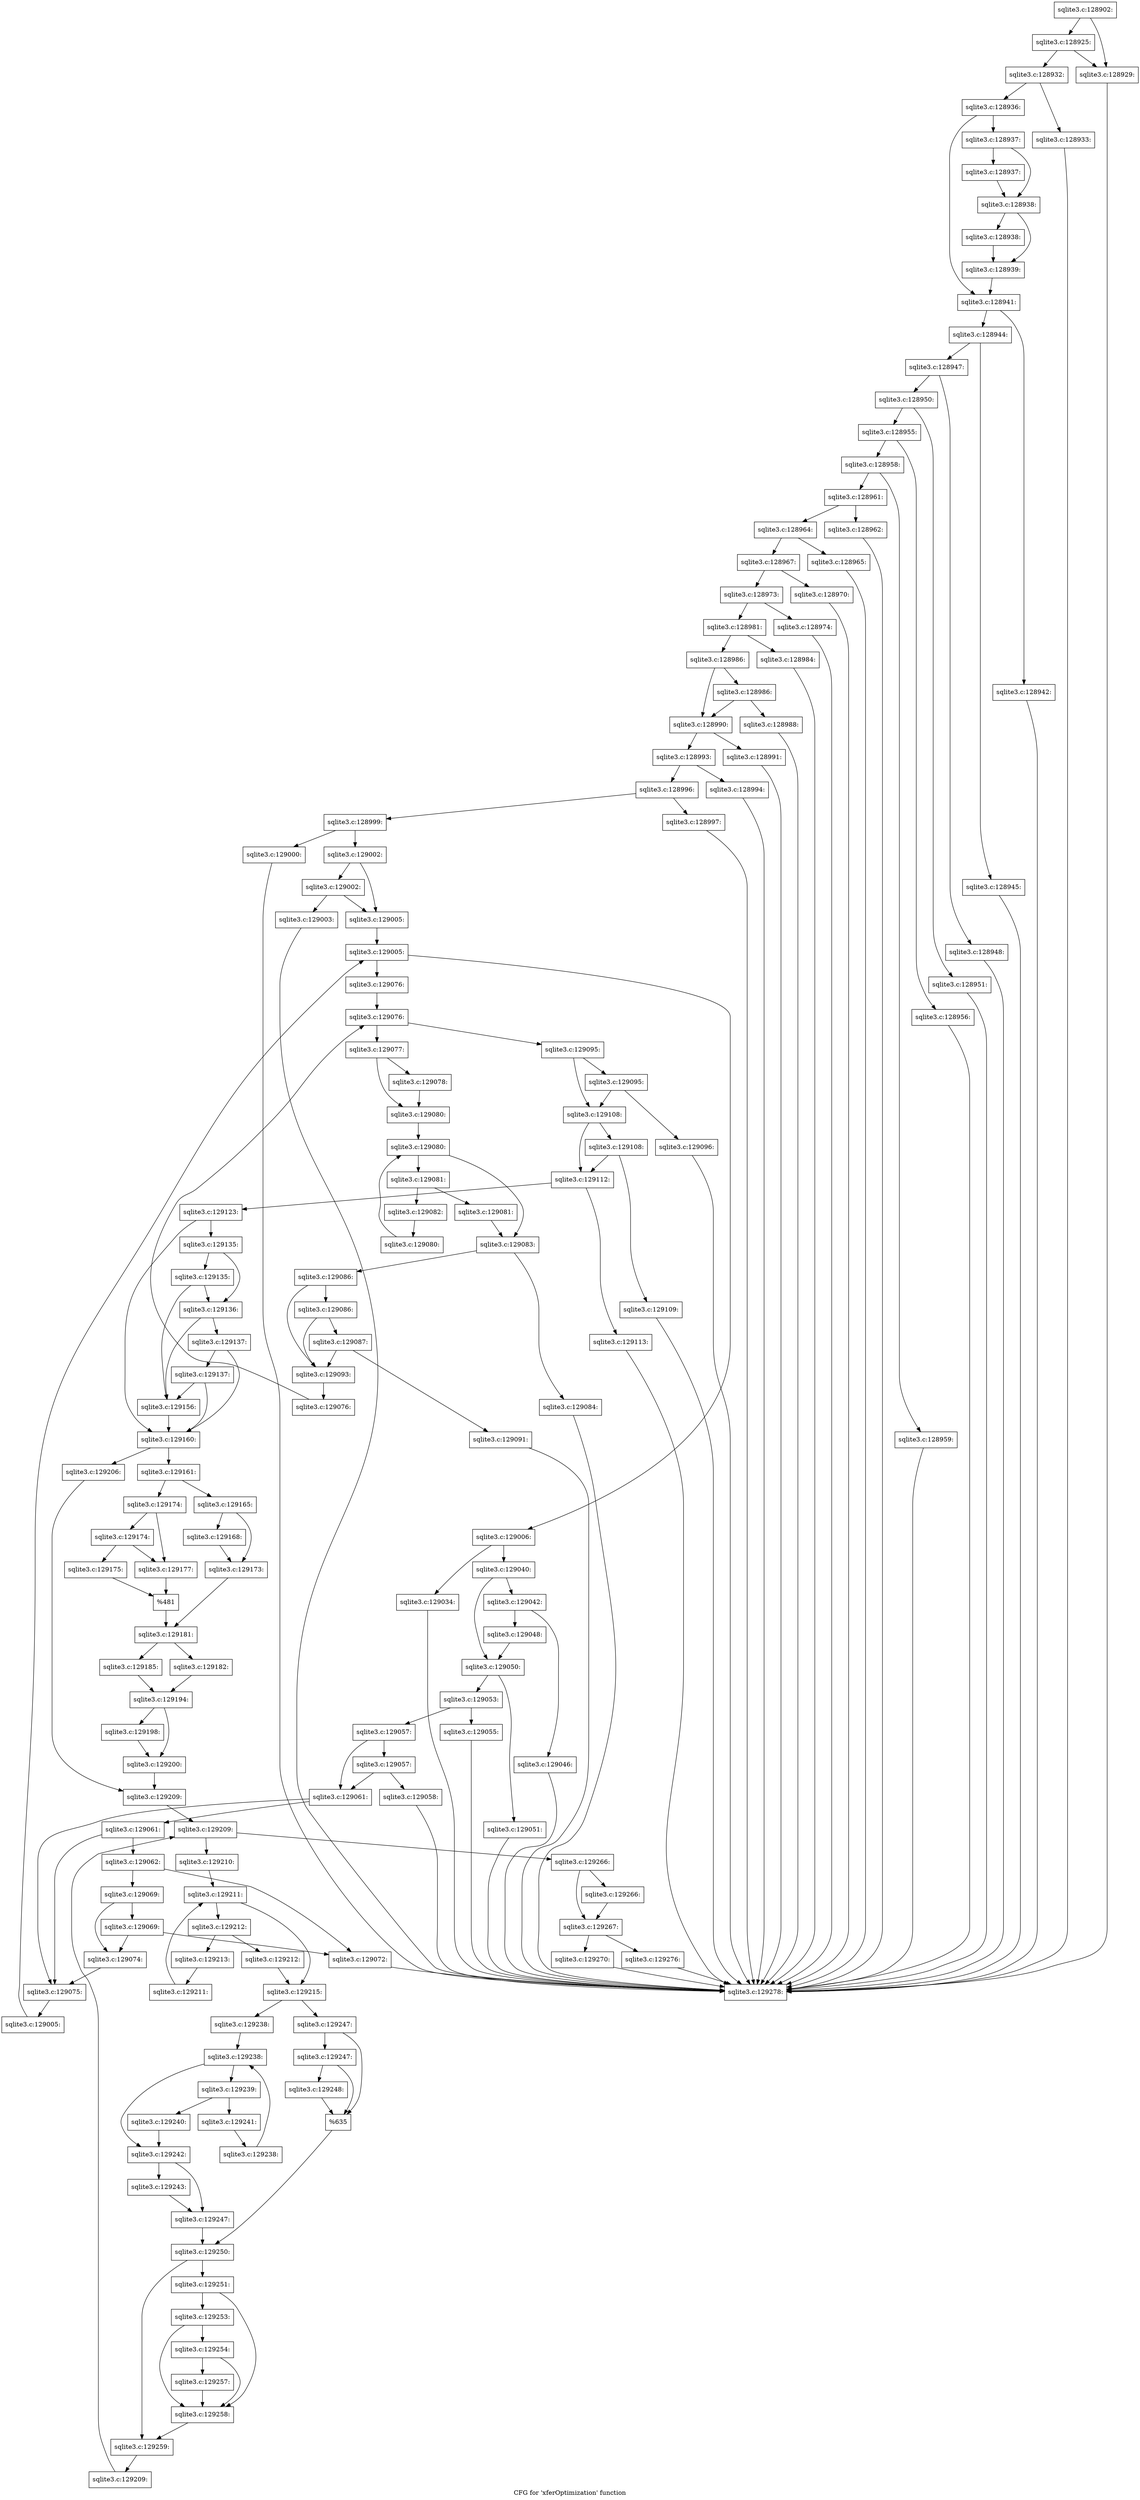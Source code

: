 digraph "CFG for 'xferOptimization' function" {
	label="CFG for 'xferOptimization' function";

	Node0x55c0f9fdff60 [shape=record,label="{sqlite3.c:128902:}"];
	Node0x55c0f9fdff60 -> Node0x55c0fa037600;
	Node0x55c0f9fdff60 -> Node0x55c0fa0376a0;
	Node0x55c0fa0376a0 [shape=record,label="{sqlite3.c:128925:}"];
	Node0x55c0fa0376a0 -> Node0x55c0fa037600;
	Node0x55c0fa0376a0 -> Node0x55c0fa037650;
	Node0x55c0fa037600 [shape=record,label="{sqlite3.c:128929:}"];
	Node0x55c0fa037600 -> Node0x55c0f9fe00e0;
	Node0x55c0fa037650 [shape=record,label="{sqlite3.c:128932:}"];
	Node0x55c0fa037650 -> Node0x55c0fa0380a0;
	Node0x55c0fa037650 -> Node0x55c0fa0380f0;
	Node0x55c0fa0380a0 [shape=record,label="{sqlite3.c:128933:}"];
	Node0x55c0fa0380a0 -> Node0x55c0f9fe00e0;
	Node0x55c0fa0380f0 [shape=record,label="{sqlite3.c:128936:}"];
	Node0x55c0fa0380f0 -> Node0x55c0fa038790;
	Node0x55c0fa0380f0 -> Node0x55c0fa0387e0;
	Node0x55c0fa038790 [shape=record,label="{sqlite3.c:128937:}"];
	Node0x55c0fa038790 -> Node0x55c0fa038bf0;
	Node0x55c0fa038790 -> Node0x55c0fa038c40;
	Node0x55c0fa038bf0 [shape=record,label="{sqlite3.c:128937:}"];
	Node0x55c0fa038bf0 -> Node0x55c0fa038c40;
	Node0x55c0fa038c40 [shape=record,label="{sqlite3.c:128938:}"];
	Node0x55c0fa038c40 -> Node0x55c0fa0394d0;
	Node0x55c0fa038c40 -> Node0x55c0fa039520;
	Node0x55c0fa0394d0 [shape=record,label="{sqlite3.c:128938:}"];
	Node0x55c0fa0394d0 -> Node0x55c0fa039520;
	Node0x55c0fa039520 [shape=record,label="{sqlite3.c:128939:}"];
	Node0x55c0fa039520 -> Node0x55c0fa0387e0;
	Node0x55c0fa0387e0 [shape=record,label="{sqlite3.c:128941:}"];
	Node0x55c0fa0387e0 -> Node0x55c0fa039b40;
	Node0x55c0fa0387e0 -> Node0x55c0fa039b90;
	Node0x55c0fa039b40 [shape=record,label="{sqlite3.c:128942:}"];
	Node0x55c0fa039b40 -> Node0x55c0f9fe00e0;
	Node0x55c0fa039b90 [shape=record,label="{sqlite3.c:128944:}"];
	Node0x55c0fa039b90 -> Node0x55c0fa03a3e0;
	Node0x55c0fa039b90 -> Node0x55c0fa03a430;
	Node0x55c0fa03a3e0 [shape=record,label="{sqlite3.c:128945:}"];
	Node0x55c0fa03a3e0 -> Node0x55c0f9fe00e0;
	Node0x55c0fa03a430 [shape=record,label="{sqlite3.c:128947:}"];
	Node0x55c0fa03a430 -> Node0x55c0fa03ae00;
	Node0x55c0fa03a430 -> Node0x55c0fa03ae50;
	Node0x55c0fa03ae00 [shape=record,label="{sqlite3.c:128948:}"];
	Node0x55c0fa03ae00 -> Node0x55c0f9fe00e0;
	Node0x55c0fa03ae50 [shape=record,label="{sqlite3.c:128950:}"];
	Node0x55c0fa03ae50 -> Node0x55c0fa03b4e0;
	Node0x55c0fa03ae50 -> Node0x55c0fa03b530;
	Node0x55c0fa03b4e0 [shape=record,label="{sqlite3.c:128951:}"];
	Node0x55c0fa03b4e0 -> Node0x55c0f9fe00e0;
	Node0x55c0fa03b530 [shape=record,label="{sqlite3.c:128955:}"];
	Node0x55c0fa03b530 -> Node0x55c0fa03bbc0;
	Node0x55c0fa03b530 -> Node0x55c0fa03bc10;
	Node0x55c0fa03bbc0 [shape=record,label="{sqlite3.c:128956:}"];
	Node0x55c0fa03bbc0 -> Node0x55c0f9fe00e0;
	Node0x55c0fa03bc10 [shape=record,label="{sqlite3.c:128958:}"];
	Node0x55c0fa03bc10 -> Node0x55c0fa03c2a0;
	Node0x55c0fa03bc10 -> Node0x55c0fa03c2f0;
	Node0x55c0fa03c2a0 [shape=record,label="{sqlite3.c:128959:}"];
	Node0x55c0fa03c2a0 -> Node0x55c0f9fe00e0;
	Node0x55c0fa03c2f0 [shape=record,label="{sqlite3.c:128961:}"];
	Node0x55c0fa03c2f0 -> Node0x55c0fa03c980;
	Node0x55c0fa03c2f0 -> Node0x55c0fa03c9d0;
	Node0x55c0fa03c980 [shape=record,label="{sqlite3.c:128962:}"];
	Node0x55c0fa03c980 -> Node0x55c0f9fe00e0;
	Node0x55c0fa03c9d0 [shape=record,label="{sqlite3.c:128964:}"];
	Node0x55c0fa03c9d0 -> Node0x55c0fa03d060;
	Node0x55c0fa03c9d0 -> Node0x55c0fa03d0b0;
	Node0x55c0fa03d060 [shape=record,label="{sqlite3.c:128965:}"];
	Node0x55c0fa03d060 -> Node0x55c0f9fe00e0;
	Node0x55c0fa03d0b0 [shape=record,label="{sqlite3.c:128967:}"];
	Node0x55c0fa03d0b0 -> Node0x55c0fa03db50;
	Node0x55c0fa03d0b0 -> Node0x55c0fa03dba0;
	Node0x55c0fa03db50 [shape=record,label="{sqlite3.c:128970:}"];
	Node0x55c0fa03db50 -> Node0x55c0f9fe00e0;
	Node0x55c0fa03dba0 [shape=record,label="{sqlite3.c:128973:}"];
	Node0x55c0fa03dba0 -> Node0x55c0fa03e2c0;
	Node0x55c0fa03dba0 -> Node0x55c0fa03e310;
	Node0x55c0fa03e2c0 [shape=record,label="{sqlite3.c:128974:}"];
	Node0x55c0fa03e2c0 -> Node0x55c0f9fe00e0;
	Node0x55c0fa03e310 [shape=record,label="{sqlite3.c:128981:}"];
	Node0x55c0fa03e310 -> Node0x55c0fa03f5c0;
	Node0x55c0fa03e310 -> Node0x55c0fa03f610;
	Node0x55c0fa03f5c0 [shape=record,label="{sqlite3.c:128984:}"];
	Node0x55c0fa03f5c0 -> Node0x55c0f9fe00e0;
	Node0x55c0fa03f610 [shape=record,label="{sqlite3.c:128986:}"];
	Node0x55c0fa03f610 -> Node0x55c0fa03fc40;
	Node0x55c0fa03f610 -> Node0x55c0fa03fbf0;
	Node0x55c0fa03fc40 [shape=record,label="{sqlite3.c:128986:}"];
	Node0x55c0fa03fc40 -> Node0x55c0fa03fba0;
	Node0x55c0fa03fc40 -> Node0x55c0fa03fbf0;
	Node0x55c0fa03fba0 [shape=record,label="{sqlite3.c:128988:}"];
	Node0x55c0fa03fba0 -> Node0x55c0f9fe00e0;
	Node0x55c0fa03fbf0 [shape=record,label="{sqlite3.c:128990:}"];
	Node0x55c0fa03fbf0 -> Node0x55c0fa040aa0;
	Node0x55c0fa03fbf0 -> Node0x55c0fa040af0;
	Node0x55c0fa040aa0 [shape=record,label="{sqlite3.c:128991:}"];
	Node0x55c0fa040aa0 -> Node0x55c0f9fe00e0;
	Node0x55c0fa040af0 [shape=record,label="{sqlite3.c:128993:}"];
	Node0x55c0fa040af0 -> Node0x55c0fa0416c0;
	Node0x55c0fa040af0 -> Node0x55c0fa041670;
	Node0x55c0fa041670 [shape=record,label="{sqlite3.c:128994:}"];
	Node0x55c0fa041670 -> Node0x55c0f9fe00e0;
	Node0x55c0fa0416c0 [shape=record,label="{sqlite3.c:128996:}"];
	Node0x55c0fa0416c0 -> Node0x55c0fa041d90;
	Node0x55c0fa0416c0 -> Node0x55c0fa041de0;
	Node0x55c0fa041d90 [shape=record,label="{sqlite3.c:128997:}"];
	Node0x55c0fa041d90 -> Node0x55c0f9fe00e0;
	Node0x55c0fa041de0 [shape=record,label="{sqlite3.c:128999:}"];
	Node0x55c0fa041de0 -> Node0x55c0fa042780;
	Node0x55c0fa041de0 -> Node0x55c0fa0427d0;
	Node0x55c0fa042780 [shape=record,label="{sqlite3.c:129000:}"];
	Node0x55c0fa042780 -> Node0x55c0f9fe00e0;
	Node0x55c0fa0427d0 [shape=record,label="{sqlite3.c:129002:}"];
	Node0x55c0fa0427d0 -> Node0x55c0fa043210;
	Node0x55c0fa0427d0 -> Node0x55c0fa0431c0;
	Node0x55c0fa043210 [shape=record,label="{sqlite3.c:129002:}"];
	Node0x55c0fa043210 -> Node0x55c0fa043170;
	Node0x55c0fa043210 -> Node0x55c0fa0431c0;
	Node0x55c0fa043170 [shape=record,label="{sqlite3.c:129003:}"];
	Node0x55c0fa043170 -> Node0x55c0f9fe00e0;
	Node0x55c0fa0431c0 [shape=record,label="{sqlite3.c:129005:}"];
	Node0x55c0fa0431c0 -> Node0x55c0fa044050;
	Node0x55c0fa044050 [shape=record,label="{sqlite3.c:129005:}"];
	Node0x55c0fa044050 -> Node0x55c0fa044270;
	Node0x55c0fa044050 -> Node0x55c0fa043ea0;
	Node0x55c0fa044270 [shape=record,label="{sqlite3.c:129006:}"];
	Node0x55c0fa044270 -> Node0x55c0fa045710;
	Node0x55c0fa044270 -> Node0x55c0fa045760;
	Node0x55c0fa045710 [shape=record,label="{sqlite3.c:129034:}"];
	Node0x55c0fa045710 -> Node0x55c0f9fe00e0;
	Node0x55c0fa045760 [shape=record,label="{sqlite3.c:129040:}"];
	Node0x55c0fa045760 -> Node0x55c0fa046370;
	Node0x55c0fa045760 -> Node0x55c0fa0463c0;
	Node0x55c0fa046370 [shape=record,label="{sqlite3.c:129042:}"];
	Node0x55c0fa046370 -> Node0x55c0fa046ac0;
	Node0x55c0fa046370 -> Node0x55c0fa046b10;
	Node0x55c0fa046ac0 [shape=record,label="{sqlite3.c:129046:}"];
	Node0x55c0fa046ac0 -> Node0x55c0f9fe00e0;
	Node0x55c0fa046b10 [shape=record,label="{sqlite3.c:129048:}"];
	Node0x55c0fa046b10 -> Node0x55c0fa0463c0;
	Node0x55c0fa0463c0 [shape=record,label="{sqlite3.c:129050:}"];
	Node0x55c0fa0463c0 -> Node0x55c0fa0476b0;
	Node0x55c0fa0463c0 -> Node0x55c0fa047700;
	Node0x55c0fa0476b0 [shape=record,label="{sqlite3.c:129051:}"];
	Node0x55c0fa0476b0 -> Node0x55c0f9fe00e0;
	Node0x55c0fa047700 [shape=record,label="{sqlite3.c:129053:}"];
	Node0x55c0fa047700 -> Node0x55c0fa0480a0;
	Node0x55c0fa047700 -> Node0x55c0fa0480f0;
	Node0x55c0fa0480a0 [shape=record,label="{sqlite3.c:129055:}"];
	Node0x55c0fa0480a0 -> Node0x55c0f9fe00e0;
	Node0x55c0fa0480f0 [shape=record,label="{sqlite3.c:129057:}"];
	Node0x55c0fa0480f0 -> Node0x55c0fa048a50;
	Node0x55c0fa0480f0 -> Node0x55c0fa048a00;
	Node0x55c0fa048a50 [shape=record,label="{sqlite3.c:129057:}"];
	Node0x55c0fa048a50 -> Node0x55c0fa048a00;
	Node0x55c0fa048a50 -> Node0x55c0fa0489b0;
	Node0x55c0fa0489b0 [shape=record,label="{sqlite3.c:129058:}"];
	Node0x55c0fa0489b0 -> Node0x55c0f9fe00e0;
	Node0x55c0fa048a00 [shape=record,label="{sqlite3.c:129061:}"];
	Node0x55c0fa048a00 -> Node0x55c0fa0496f0;
	Node0x55c0fa048a00 -> Node0x55c0fa0496a0;
	Node0x55c0fa0496f0 [shape=record,label="{sqlite3.c:129061:}"];
	Node0x55c0fa0496f0 -> Node0x55c0fa049650;
	Node0x55c0fa0496f0 -> Node0x55c0fa0496a0;
	Node0x55c0fa049650 [shape=record,label="{sqlite3.c:129062:}"];
	Node0x55c0fa049650 -> Node0x55c0fa04ac10;
	Node0x55c0fa049650 -> Node0x55c0fa04acb0;
	Node0x55c0fa04acb0 [shape=record,label="{sqlite3.c:129069:}"];
	Node0x55c0fa04acb0 -> Node0x55c0fa04b370;
	Node0x55c0fa04acb0 -> Node0x55c0fa04ac60;
	Node0x55c0fa04b370 [shape=record,label="{sqlite3.c:129069:}"];
	Node0x55c0fa04b370 -> Node0x55c0fa04ac10;
	Node0x55c0fa04b370 -> Node0x55c0fa04ac60;
	Node0x55c0fa04ac10 [shape=record,label="{sqlite3.c:129072:}"];
	Node0x55c0fa04ac10 -> Node0x55c0f9fe00e0;
	Node0x55c0fa04ac60 [shape=record,label="{sqlite3.c:129074:}"];
	Node0x55c0fa04ac60 -> Node0x55c0fa0496a0;
	Node0x55c0fa0496a0 [shape=record,label="{sqlite3.c:129075:}"];
	Node0x55c0fa0496a0 -> Node0x55c0fa0441e0;
	Node0x55c0fa0441e0 [shape=record,label="{sqlite3.c:129005:}"];
	Node0x55c0fa0441e0 -> Node0x55c0fa044050;
	Node0x55c0fa043ea0 [shape=record,label="{sqlite3.c:129076:}"];
	Node0x55c0fa043ea0 -> Node0x55c0fa04c900;
	Node0x55c0fa04c900 [shape=record,label="{sqlite3.c:129076:}"];
	Node0x55c0fa04c900 -> Node0x55c0fa04cb20;
	Node0x55c0fa04c900 -> Node0x55c0fa04c5f0;
	Node0x55c0fa04cb20 [shape=record,label="{sqlite3.c:129077:}"];
	Node0x55c0fa04cb20 -> Node0x55c0fa04ce60;
	Node0x55c0fa04cb20 -> Node0x55c0fa04ceb0;
	Node0x55c0fa04ce60 [shape=record,label="{sqlite3.c:129078:}"];
	Node0x55c0fa04ce60 -> Node0x55c0fa04ceb0;
	Node0x55c0fa04ceb0 [shape=record,label="{sqlite3.c:129080:}"];
	Node0x55c0fa04ceb0 -> Node0x55c0fa04d890;
	Node0x55c0fa04d890 [shape=record,label="{sqlite3.c:129080:}"];
	Node0x55c0fa04d890 -> Node0x55c0fa04dab0;
	Node0x55c0fa04d890 -> Node0x55c0fa04d510;
	Node0x55c0fa04dab0 [shape=record,label="{sqlite3.c:129081:}"];
	Node0x55c0fa04dab0 -> Node0x55c0fa04ddf0;
	Node0x55c0fa04dab0 -> Node0x55c0fa04de40;
	Node0x55c0fa04ddf0 [shape=record,label="{sqlite3.c:129081:}"];
	Node0x55c0fa04ddf0 -> Node0x55c0fa04d510;
	Node0x55c0fa04de40 [shape=record,label="{sqlite3.c:129082:}"];
	Node0x55c0fa04de40 -> Node0x55c0fa04da20;
	Node0x55c0fa04da20 [shape=record,label="{sqlite3.c:129080:}"];
	Node0x55c0fa04da20 -> Node0x55c0fa04d890;
	Node0x55c0fa04d510 [shape=record,label="{sqlite3.c:129083:}"];
	Node0x55c0fa04d510 -> Node0x55c0f626d7f0;
	Node0x55c0fa04d510 -> Node0x55c0fa04e6b0;
	Node0x55c0f626d7f0 [shape=record,label="{sqlite3.c:129084:}"];
	Node0x55c0f626d7f0 -> Node0x55c0f9fe00e0;
	Node0x55c0fa04e6b0 [shape=record,label="{sqlite3.c:129086:}"];
	Node0x55c0fa04e6b0 -> Node0x55c0fa04f2d0;
	Node0x55c0fa04e6b0 -> Node0x55c0fa04f200;
	Node0x55c0fa04f2d0 [shape=record,label="{sqlite3.c:129086:}"];
	Node0x55c0fa04f2d0 -> Node0x55c0fa04f250;
	Node0x55c0fa04f2d0 -> Node0x55c0fa04f200;
	Node0x55c0fa04f250 [shape=record,label="{sqlite3.c:129087:}"];
	Node0x55c0fa04f250 -> Node0x55c0fa04f1b0;
	Node0x55c0fa04f250 -> Node0x55c0fa04f200;
	Node0x55c0fa04f1b0 [shape=record,label="{sqlite3.c:129091:}"];
	Node0x55c0fa04f1b0 -> Node0x55c0f9fe00e0;
	Node0x55c0fa04f200 [shape=record,label="{sqlite3.c:129093:}"];
	Node0x55c0fa04f200 -> Node0x55c0fa04ca90;
	Node0x55c0fa04ca90 [shape=record,label="{sqlite3.c:129076:}"];
	Node0x55c0fa04ca90 -> Node0x55c0fa04c900;
	Node0x55c0fa04c5f0 [shape=record,label="{sqlite3.c:129095:}"];
	Node0x55c0fa04c5f0 -> Node0x55c0fa050710;
	Node0x55c0fa04c5f0 -> Node0x55c0fa0506c0;
	Node0x55c0fa050710 [shape=record,label="{sqlite3.c:129095:}"];
	Node0x55c0fa050710 -> Node0x55c0fa050670;
	Node0x55c0fa050710 -> Node0x55c0fa0506c0;
	Node0x55c0fa050670 [shape=record,label="{sqlite3.c:129096:}"];
	Node0x55c0fa050670 -> Node0x55c0f9fe00e0;
	Node0x55c0fa0506c0 [shape=record,label="{sqlite3.c:129108:}"];
	Node0x55c0fa0506c0 -> Node0x55c0fa051510;
	Node0x55c0fa0506c0 -> Node0x55c0fa0514c0;
	Node0x55c0fa051510 [shape=record,label="{sqlite3.c:129108:}"];
	Node0x55c0fa051510 -> Node0x55c0fa051470;
	Node0x55c0fa051510 -> Node0x55c0fa0514c0;
	Node0x55c0fa051470 [shape=record,label="{sqlite3.c:129109:}"];
	Node0x55c0fa051470 -> Node0x55c0f9fe00e0;
	Node0x55c0fa0514c0 [shape=record,label="{sqlite3.c:129112:}"];
	Node0x55c0fa0514c0 -> Node0x55c0fa052280;
	Node0x55c0fa0514c0 -> Node0x55c0fa0522d0;
	Node0x55c0fa052280 [shape=record,label="{sqlite3.c:129113:}"];
	Node0x55c0fa052280 -> Node0x55c0f9fe00e0;
	Node0x55c0fa0522d0 [shape=record,label="{sqlite3.c:129123:}"];
	Node0x55c0fa0522d0 -> Node0x55c0fa054b90;
	Node0x55c0fa0522d0 -> Node0x55c0fa054b40;
	Node0x55c0fa054b90 [shape=record,label="{sqlite3.c:129135:}"];
	Node0x55c0fa054b90 -> Node0x55c0fa055240;
	Node0x55c0fa054b90 -> Node0x55c0fa0551c0;
	Node0x55c0fa055240 [shape=record,label="{sqlite3.c:129135:}"];
	Node0x55c0fa055240 -> Node0x55c0fa054a20;
	Node0x55c0fa055240 -> Node0x55c0fa0551c0;
	Node0x55c0fa0551c0 [shape=record,label="{sqlite3.c:129136:}"];
	Node0x55c0fa0551c0 -> Node0x55c0fa054a20;
	Node0x55c0fa0551c0 -> Node0x55c0fa055140;
	Node0x55c0fa055140 [shape=record,label="{sqlite3.c:129137:}"];
	Node0x55c0fa055140 -> Node0x55c0fa055be0;
	Node0x55c0fa055140 -> Node0x55c0fa054b40;
	Node0x55c0fa055be0 [shape=record,label="{sqlite3.c:129137:}"];
	Node0x55c0fa055be0 -> Node0x55c0fa054a20;
	Node0x55c0fa055be0 -> Node0x55c0fa054b40;
	Node0x55c0fa054a20 [shape=record,label="{sqlite3.c:129156:}"];
	Node0x55c0fa054a20 -> Node0x55c0fa054b40;
	Node0x55c0fa054b40 [shape=record,label="{sqlite3.c:129160:}"];
	Node0x55c0fa054b40 -> Node0x55c0fa056bc0;
	Node0x55c0fa054b40 -> Node0x55c0fa056c60;
	Node0x55c0fa056bc0 [shape=record,label="{sqlite3.c:129161:}"];
	Node0x55c0fa056bc0 -> Node0x55c0fa057690;
	Node0x55c0fa056bc0 -> Node0x55c0fa057cb0;
	Node0x55c0fa057690 [shape=record,label="{sqlite3.c:129165:}"];
	Node0x55c0fa057690 -> Node0x55c0fa058650;
	Node0x55c0fa057690 -> Node0x55c0fa0586a0;
	Node0x55c0fa058650 [shape=record,label="{sqlite3.c:129168:}"];
	Node0x55c0fa058650 -> Node0x55c0fa0586a0;
	Node0x55c0fa0586a0 [shape=record,label="{sqlite3.c:129173:}"];
	Node0x55c0fa0586a0 -> Node0x55c0fa057c60;
	Node0x55c0fa057cb0 [shape=record,label="{sqlite3.c:129174:}"];
	Node0x55c0fa057cb0 -> Node0x55c0fa059c10;
	Node0x55c0fa057cb0 -> Node0x55c0fa059bc0;
	Node0x55c0fa059c10 [shape=record,label="{sqlite3.c:129174:}"];
	Node0x55c0fa059c10 -> Node0x55c0fa059bc0;
	Node0x55c0fa059c10 -> Node0x55c0fa058ef0;
	Node0x55c0fa058ef0 [shape=record,label="{sqlite3.c:129175:}"];
	Node0x55c0fa058ef0 -> Node0x55c0fa059b70;
	Node0x55c0fa059bc0 [shape=record,label="{sqlite3.c:129177:}"];
	Node0x55c0fa059bc0 -> Node0x55c0fa059b70;
	Node0x55c0fa059b70 [shape=record,label="{%481}"];
	Node0x55c0fa059b70 -> Node0x55c0fa057c60;
	Node0x55c0fa057c60 [shape=record,label="{sqlite3.c:129181:}"];
	Node0x55c0fa057c60 -> Node0x55c0fa05b110;
	Node0x55c0fa057c60 -> Node0x55c0fa05b1b0;
	Node0x55c0fa05b110 [shape=record,label="{sqlite3.c:129182:}"];
	Node0x55c0fa05b110 -> Node0x55c0fa05b160;
	Node0x55c0fa05b1b0 [shape=record,label="{sqlite3.c:129185:}"];
	Node0x55c0fa05b1b0 -> Node0x55c0fa05b160;
	Node0x55c0fa05b160 [shape=record,label="{sqlite3.c:129194:}"];
	Node0x55c0fa05b160 -> Node0x55c0fa05c2d0;
	Node0x55c0fa05b160 -> Node0x55c0fa05c940;
	Node0x55c0fa05c2d0 [shape=record,label="{sqlite3.c:129198:}"];
	Node0x55c0fa05c2d0 -> Node0x55c0fa05c940;
	Node0x55c0fa05c940 [shape=record,label="{sqlite3.c:129200:}"];
	Node0x55c0fa05c940 -> Node0x55c0fa056c10;
	Node0x55c0fa056c60 [shape=record,label="{sqlite3.c:129206:}"];
	Node0x55c0fa056c60 -> Node0x55c0fa056c10;
	Node0x55c0fa056c10 [shape=record,label="{sqlite3.c:129209:}"];
	Node0x55c0fa056c10 -> Node0x55c0fa05f220;
	Node0x55c0fa05f220 [shape=record,label="{sqlite3.c:129209:}"];
	Node0x55c0fa05f220 -> Node0x55c0fa05f440;
	Node0x55c0fa05f220 -> Node0x55c0fa05e5c0;
	Node0x55c0fa05f440 [shape=record,label="{sqlite3.c:129210:}"];
	Node0x55c0fa05f440 -> Node0x55c0fa05fe40;
	Node0x55c0fa05fe40 [shape=record,label="{sqlite3.c:129211:}"];
	Node0x55c0fa05fe40 -> Node0x55c0fa060060;
	Node0x55c0fa05fe40 -> Node0x55c0fa05fac0;
	Node0x55c0fa060060 [shape=record,label="{sqlite3.c:129212:}"];
	Node0x55c0fa060060 -> Node0x55c0fa0603a0;
	Node0x55c0fa060060 -> Node0x55c0fa0603f0;
	Node0x55c0fa0603a0 [shape=record,label="{sqlite3.c:129212:}"];
	Node0x55c0fa0603a0 -> Node0x55c0fa05fac0;
	Node0x55c0fa0603f0 [shape=record,label="{sqlite3.c:129213:}"];
	Node0x55c0fa0603f0 -> Node0x55c0fa05ffd0;
	Node0x55c0fa05ffd0 [shape=record,label="{sqlite3.c:129211:}"];
	Node0x55c0fa05ffd0 -> Node0x55c0fa05fe40;
	Node0x55c0fa05fac0 [shape=record,label="{sqlite3.c:129215:}"];
	Node0x55c0fa05fac0 -> Node0x55c0fa061150;
	Node0x55c0fa05fac0 -> Node0x55c0fa062930;
	Node0x55c0fa061150 [shape=record,label="{sqlite3.c:129238:}"];
	Node0x55c0fa061150 -> Node0x55c0fa063000;
	Node0x55c0fa063000 [shape=record,label="{sqlite3.c:129238:}"];
	Node0x55c0fa063000 -> Node0x55c0fa063220;
	Node0x55c0fa063000 -> Node0x55c0fa062e50;
	Node0x55c0fa063220 [shape=record,label="{sqlite3.c:129239:}"];
	Node0x55c0fa063220 -> Node0x55c0fa063fa0;
	Node0x55c0fa063220 -> Node0x55c0fa063ff0;
	Node0x55c0fa063fa0 [shape=record,label="{sqlite3.c:129240:}"];
	Node0x55c0fa063fa0 -> Node0x55c0fa062e50;
	Node0x55c0fa063ff0 [shape=record,label="{sqlite3.c:129241:}"];
	Node0x55c0fa063ff0 -> Node0x55c0fa063190;
	Node0x55c0fa063190 [shape=record,label="{sqlite3.c:129238:}"];
	Node0x55c0fa063190 -> Node0x55c0fa063000;
	Node0x55c0fa062e50 [shape=record,label="{sqlite3.c:129242:}"];
	Node0x55c0fa062e50 -> Node0x55c0fa064880;
	Node0x55c0fa062e50 -> Node0x55c0fa0648d0;
	Node0x55c0fa064880 [shape=record,label="{sqlite3.c:129243:}"];
	Node0x55c0fa064880 -> Node0x55c0fa0648d0;
	Node0x55c0fa0648d0 [shape=record,label="{sqlite3.c:129247:}"];
	Node0x55c0fa0648d0 -> Node0x55c0fa0628e0;
	Node0x55c0fa062930 [shape=record,label="{sqlite3.c:129247:}"];
	Node0x55c0fa062930 -> Node0x55c0fa0657a0;
	Node0x55c0fa062930 -> Node0x55c0fa0657f0;
	Node0x55c0fa0657f0 [shape=record,label="{sqlite3.c:129247:}"];
	Node0x55c0fa0657f0 -> Node0x55c0fa065750;
	Node0x55c0fa0657f0 -> Node0x55c0fa0657a0;
	Node0x55c0fa065750 [shape=record,label="{sqlite3.c:129248:}"];
	Node0x55c0fa065750 -> Node0x55c0fa0657a0;
	Node0x55c0fa0657a0 [shape=record,label="{%635}"];
	Node0x55c0fa0657a0 -> Node0x55c0fa0628e0;
	Node0x55c0fa0628e0 [shape=record,label="{sqlite3.c:129250:}"];
	Node0x55c0fa0628e0 -> Node0x55c0fa066660;
	Node0x55c0fa0628e0 -> Node0x55c0fa0666b0;
	Node0x55c0fa066660 [shape=record,label="{sqlite3.c:129251:}"];
	Node0x55c0fa066660 -> Node0x55c0fa067000;
	Node0x55c0fa066660 -> Node0x55c0fa066f30;
	Node0x55c0fa067000 [shape=record,label="{sqlite3.c:129253:}"];
	Node0x55c0fa067000 -> Node0x55c0fa066f30;
	Node0x55c0fa067000 -> Node0x55c0fa066f80;
	Node0x55c0fa066f80 [shape=record,label="{sqlite3.c:129254:}"];
	Node0x55c0fa066f80 -> Node0x55c0fa066d20;
	Node0x55c0fa066f80 -> Node0x55c0fa066f30;
	Node0x55c0fa066d20 [shape=record,label="{sqlite3.c:129257:}"];
	Node0x55c0fa066d20 -> Node0x55c0fa066f30;
	Node0x55c0fa066f30 [shape=record,label="{sqlite3.c:129258:}"];
	Node0x55c0fa066f30 -> Node0x55c0fa0666b0;
	Node0x55c0fa0666b0 [shape=record,label="{sqlite3.c:129259:}"];
	Node0x55c0fa0666b0 -> Node0x55c0fa05f3b0;
	Node0x55c0fa05f3b0 [shape=record,label="{sqlite3.c:129209:}"];
	Node0x55c0fa05f3b0 -> Node0x55c0fa05f220;
	Node0x55c0fa05e5c0 [shape=record,label="{sqlite3.c:129266:}"];
	Node0x55c0fa05e5c0 -> Node0x55c0fa069810;
	Node0x55c0fa05e5c0 -> Node0x55c0fa069860;
	Node0x55c0fa069810 [shape=record,label="{sqlite3.c:129266:}"];
	Node0x55c0fa069810 -> Node0x55c0fa069860;
	Node0x55c0fa069860 [shape=record,label="{sqlite3.c:129267:}"];
	Node0x55c0fa069860 -> Node0x55c0fa06a1c0;
	Node0x55c0fa069860 -> Node0x55c0fa06a260;
	Node0x55c0fa06a1c0 [shape=record,label="{sqlite3.c:129270:}"];
	Node0x55c0fa06a1c0 -> Node0x55c0f9fe00e0;
	Node0x55c0fa06a260 [shape=record,label="{sqlite3.c:129276:}"];
	Node0x55c0fa06a260 -> Node0x55c0f9fe00e0;
	Node0x55c0f9fe00e0 [shape=record,label="{sqlite3.c:129278:}"];
}
